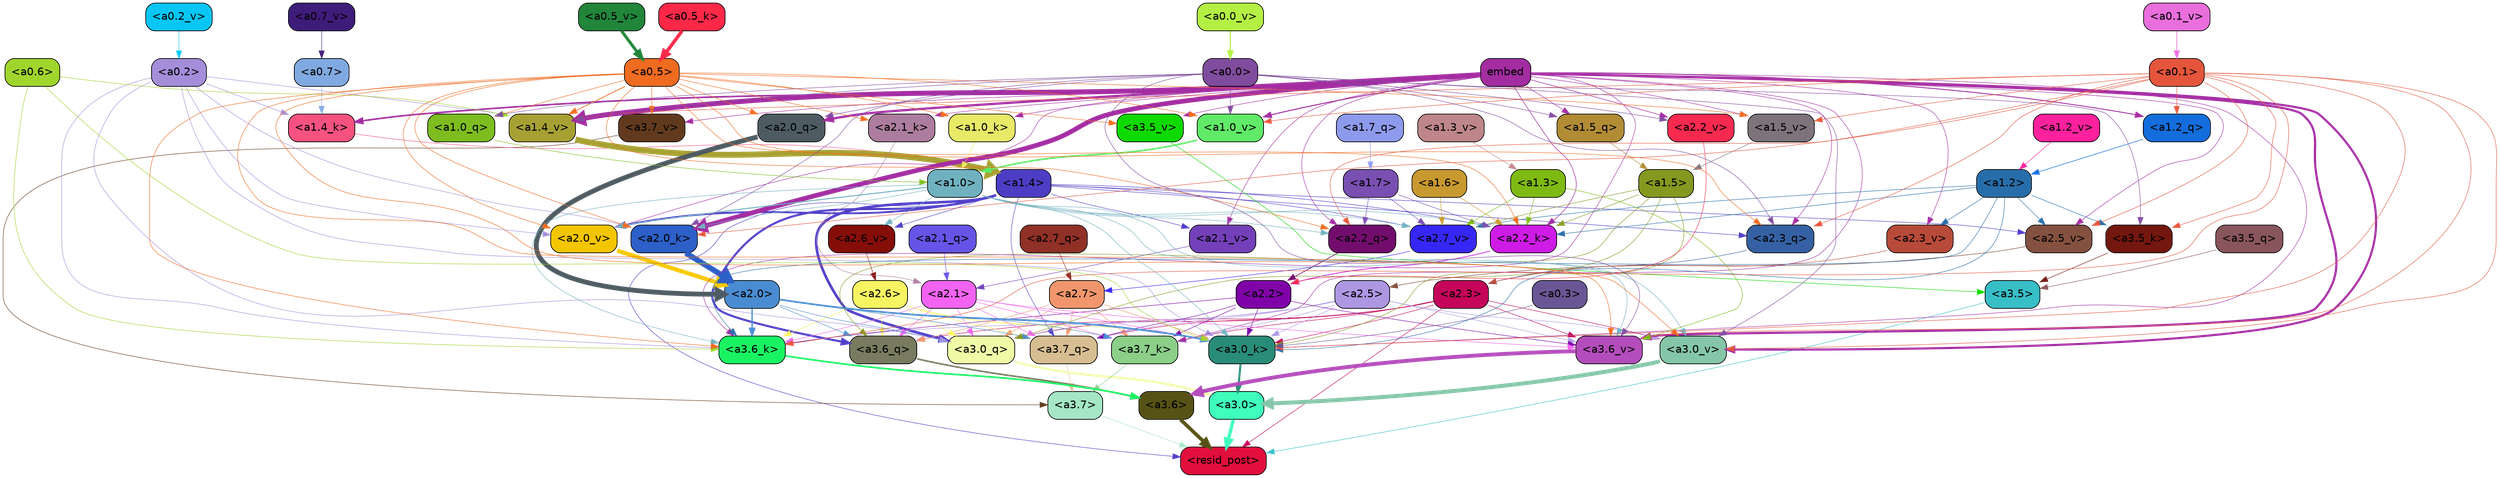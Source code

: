 strict digraph "" {
	graph [bgcolor=transparent,
		layout=dot,
		overlap=false,
		splines=true
	];
	"<a3.7>"	[color=black,
		fillcolor="#a5e6c4",
		fontname=Helvetica,
		shape=box,
		style="filled, rounded"];
	"<resid_post>"	[color=black,
		fillcolor="#e20e3c",
		fontname=Helvetica,
		shape=box,
		style="filled, rounded"];
	"<a3.7>" -> "<resid_post>"	[color="#a5e6c4",
		penwidth=0.6];
	"<a3.6>"	[color=black,
		fillcolor="#565215",
		fontname=Helvetica,
		shape=box,
		style="filled, rounded"];
	"<a3.6>" -> "<resid_post>"	[color="#565215",
		penwidth=4.646730065345764];
	"<a3.5>"	[color=black,
		fillcolor="#38bec6",
		fontname=Helvetica,
		shape=box,
		style="filled, rounded"];
	"<a3.5>" -> "<resid_post>"	[color="#38bec6",
		penwidth=0.6];
	"<a3.0>"	[color=black,
		fillcolor="#3ffebc",
		fontname=Helvetica,
		shape=box,
		style="filled, rounded"];
	"<a3.0>" -> "<resid_post>"	[color="#3ffebc",
		penwidth=4.323132634162903];
	"<a2.3>"	[color=black,
		fillcolor="#c50559",
		fontname=Helvetica,
		shape=box,
		style="filled, rounded"];
	"<a2.3>" -> "<resid_post>"	[color="#c50559",
		penwidth=0.6];
	"<a3.7_q>"	[color=black,
		fillcolor="#d7be92",
		fontname=Helvetica,
		shape=box,
		style="filled, rounded"];
	"<a2.3>" -> "<a3.7_q>"	[color="#c50559",
		penwidth=0.6];
	"<a3.6_q>"	[color=black,
		fillcolor="#787b5f",
		fontname=Helvetica,
		shape=box,
		style="filled, rounded"];
	"<a2.3>" -> "<a3.6_q>"	[color="#c50559",
		penwidth=0.6];
	"<a3.0_q>"	[color=black,
		fillcolor="#effaa6",
		fontname=Helvetica,
		shape=box,
		style="filled, rounded"];
	"<a2.3>" -> "<a3.0_q>"	[color="#c50559",
		penwidth=0.6];
	"<a3.7_k>"	[color=black,
		fillcolor="#8bcf89",
		fontname=Helvetica,
		shape=box,
		style="filled, rounded"];
	"<a2.3>" -> "<a3.7_k>"	[color="#c50559",
		penwidth=0.6];
	"<a3.0_k>"	[color=black,
		fillcolor="#298c78",
		fontname=Helvetica,
		shape=box,
		style="filled, rounded"];
	"<a2.3>" -> "<a3.0_k>"	[color="#c50559",
		penwidth=0.6];
	"<a3.6_v>"	[color=black,
		fillcolor="#b34dbb",
		fontname=Helvetica,
		shape=box,
		style="filled, rounded"];
	"<a2.3>" -> "<a3.6_v>"	[color="#c50559",
		penwidth=0.6];
	"<a3.0_v>"	[color=black,
		fillcolor="#85c6a8",
		fontname=Helvetica,
		shape=box,
		style="filled, rounded"];
	"<a2.3>" -> "<a3.0_v>"	[color="#c50559",
		penwidth=0.6];
	"<a1.4>"	[color=black,
		fillcolor="#4d3dc5",
		fontname=Helvetica,
		shape=box,
		style="filled, rounded"];
	"<a1.4>" -> "<resid_post>"	[color="#4d3dc5",
		penwidth=0.6];
	"<a1.4>" -> "<a3.7_q>"	[color="#4d3dc5",
		penwidth=0.6];
	"<a1.4>" -> "<a3.6_q>"	[color="#4d3dc5",
		penwidth=2.700703263282776];
	"<a1.4>" -> "<a3.0_q>"	[color="#4d3dc5",
		penwidth=3.34255850315094];
	"<a2.3_q>"	[color=black,
		fillcolor="#3561a4",
		fontname=Helvetica,
		shape=box,
		style="filled, rounded"];
	"<a1.4>" -> "<a2.3_q>"	[color="#4d3dc5",
		penwidth=0.6];
	"<a2.2_k>"	[color=black,
		fillcolor="#ce1be6",
		fontname=Helvetica,
		shape=box,
		style="filled, rounded"];
	"<a1.4>" -> "<a2.2_k>"	[color="#4d3dc5",
		penwidth=0.6];
	"<a2.7_v>"	[color=black,
		fillcolor="#3727f4",
		fontname=Helvetica,
		shape=box,
		style="filled, rounded"];
	"<a1.4>" -> "<a2.7_v>"	[color="#4d3dc5",
		penwidth=0.6];
	"<a2.6_v>"	[color=black,
		fillcolor="#850e09",
		fontname=Helvetica,
		shape=box,
		style="filled, rounded"];
	"<a1.4>" -> "<a2.6_v>"	[color="#4d3dc5",
		penwidth=0.6];
	"<a2.5_v>"	[color=black,
		fillcolor="#845140",
		fontname=Helvetica,
		shape=box,
		style="filled, rounded"];
	"<a1.4>" -> "<a2.5_v>"	[color="#4d3dc5",
		penwidth=0.6];
	"<a2.1_v>"	[color=black,
		fillcolor="#7340b9",
		fontname=Helvetica,
		shape=box,
		style="filled, rounded"];
	"<a1.4>" -> "<a2.1_v>"	[color="#4d3dc5",
		penwidth=0.6];
	"<a2.0_v>"	[color=black,
		fillcolor="#f4c601",
		fontname=Helvetica,
		shape=box,
		style="filled, rounded"];
	"<a1.4>" -> "<a2.0_v>"	[color="#4d3dc5",
		penwidth=2.387977123260498];
	"<a3.7_q>" -> "<a3.7>"	[color="#d7be92",
		penwidth=0.6];
	"<a3.6_q>" -> "<a3.6>"	[color="#787b5f",
		penwidth=2.03758105635643];
	"<a3.5_q>"	[color=black,
		fillcolor="#89555c",
		fontname=Helvetica,
		shape=box,
		style="filled, rounded"];
	"<a3.5_q>" -> "<a3.5>"	[color="#89555c",
		penwidth=0.6];
	"<a3.0_q>" -> "<a3.0>"	[color="#effaa6",
		penwidth=2.8638100624084473];
	"<a3.7_k>" -> "<a3.7>"	[color="#8bcf89",
		penwidth=0.6];
	"<a3.6_k>"	[color=black,
		fillcolor="#19f362",
		fontname=Helvetica,
		shape=box,
		style="filled, rounded"];
	"<a3.6_k>" -> "<a3.6>"	[color="#19f362",
		penwidth=2.174198240041733];
	"<a3.5_k>"	[color=black,
		fillcolor="#73170f",
		fontname=Helvetica,
		shape=box,
		style="filled, rounded"];
	"<a3.5_k>" -> "<a3.5>"	[color="#73170f",
		penwidth=0.6];
	"<a3.0_k>" -> "<a3.0>"	[color="#298c78",
		penwidth=2.6274144649505615];
	"<a3.7_v>"	[color=black,
		fillcolor="#613a1e",
		fontname=Helvetica,
		shape=box,
		style="filled, rounded"];
	"<a3.7_v>" -> "<a3.7>"	[color="#613a1e",
		penwidth=0.6];
	"<a3.6_v>" -> "<a3.6>"	[color="#b34dbb",
		penwidth=5.002329230308533];
	"<a3.5_v>"	[color=black,
		fillcolor="#0fda00",
		fontname=Helvetica,
		shape=box,
		style="filled, rounded"];
	"<a3.5_v>" -> "<a3.5>"	[color="#0fda00",
		penwidth=0.6];
	"<a3.0_v>" -> "<a3.0>"	[color="#85c6a8",
		penwidth=5.188832879066467];
	"<a2.7>"	[color=black,
		fillcolor="#f1966c",
		fontname=Helvetica,
		shape=box,
		style="filled, rounded"];
	"<a2.7>" -> "<a3.7_q>"	[color="#f1966c",
		penwidth=0.6];
	"<a2.7>" -> "<a3.6_q>"	[color="#f1966c",
		penwidth=0.6];
	"<a2.7>" -> "<a3.0_q>"	[color="#f1966c",
		penwidth=0.6];
	"<a2.7>" -> "<a3.7_k>"	[color="#f1966c",
		penwidth=0.6];
	"<a2.7>" -> "<a3.0_k>"	[color="#f1966c",
		penwidth=0.6];
	"<a2.6>"	[color=black,
		fillcolor="#f7f461",
		fontname=Helvetica,
		shape=box,
		style="filled, rounded"];
	"<a2.6>" -> "<a3.7_q>"	[color="#f7f461",
		penwidth=0.6];
	"<a2.6>" -> "<a3.6_q>"	[color="#f7f461",
		penwidth=0.6];
	"<a2.6>" -> "<a3.0_q>"	[color="#f7f461",
		penwidth=0.6];
	"<a2.6>" -> "<a3.7_k>"	[color="#f7f461",
		penwidth=0.6];
	"<a2.6>" -> "<a3.6_k>"	[color="#f7f461",
		penwidth=0.6];
	"<a2.6>" -> "<a3.0_k>"	[color="#f7f461",
		penwidth=0.6];
	"<a2.5>"	[color=black,
		fillcolor="#ad97e3",
		fontname=Helvetica,
		shape=box,
		style="filled, rounded"];
	"<a2.5>" -> "<a3.7_q>"	[color="#ad97e3",
		penwidth=0.6];
	"<a2.5>" -> "<a3.0_q>"	[color="#ad97e3",
		penwidth=0.6];
	"<a2.5>" -> "<a3.7_k>"	[color="#ad97e3",
		penwidth=0.6];
	"<a2.5>" -> "<a3.6_k>"	[color="#ad97e3",
		penwidth=0.6];
	"<a2.5>" -> "<a3.0_k>"	[color="#ad97e3",
		penwidth=0.6];
	"<a2.5>" -> "<a3.6_v>"	[color="#ad97e3",
		penwidth=0.6];
	"<a2.5>" -> "<a3.0_v>"	[color="#ad97e3",
		penwidth=0.6];
	"<a2.2>"	[color=black,
		fillcolor="#7f02a8",
		fontname=Helvetica,
		shape=box,
		style="filled, rounded"];
	"<a2.2>" -> "<a3.7_q>"	[color="#7f02a8",
		penwidth=0.6];
	"<a2.2>" -> "<a3.7_k>"	[color="#7f02a8",
		penwidth=0.6];
	"<a2.2>" -> "<a3.6_k>"	[color="#7f02a8",
		penwidth=0.6];
	"<a2.2>" -> "<a3.0_k>"	[color="#7f02a8",
		penwidth=0.6];
	"<a2.2>" -> "<a3.6_v>"	[color="#7f02a8",
		penwidth=0.6];
	"<a2.1>"	[color=black,
		fillcolor="#f163f0",
		fontname=Helvetica,
		shape=box,
		style="filled, rounded"];
	"<a2.1>" -> "<a3.7_q>"	[color="#f163f0",
		penwidth=0.6];
	"<a2.1>" -> "<a3.6_q>"	[color="#f163f0",
		penwidth=0.6];
	"<a2.1>" -> "<a3.0_q>"	[color="#f163f0",
		penwidth=0.6];
	"<a2.1>" -> "<a3.7_k>"	[color="#f163f0",
		penwidth=0.6];
	"<a2.1>" -> "<a3.6_k>"	[color="#f163f0",
		penwidth=0.6];
	"<a2.1>" -> "<a3.0_k>"	[color="#f163f0",
		penwidth=0.6];
	"<a2.1>" -> "<a3.6_v>"	[color="#f163f0",
		penwidth=0.6];
	"<a2.0>"	[color=black,
		fillcolor="#4a8cd1",
		fontname=Helvetica,
		shape=box,
		style="filled, rounded"];
	"<a2.0>" -> "<a3.7_q>"	[color="#4a8cd1",
		penwidth=0.6];
	"<a2.0>" -> "<a3.6_q>"	[color="#4a8cd1",
		penwidth=0.6];
	"<a2.0>" -> "<a3.0_q>"	[color="#4a8cd1",
		penwidth=0.6];
	"<a2.0>" -> "<a3.7_k>"	[color="#4a8cd1",
		penwidth=0.6];
	"<a2.0>" -> "<a3.6_k>"	[color="#4a8cd1",
		penwidth=1.6454488784074783];
	"<a2.0>" -> "<a3.0_k>"	[color="#4a8cd1",
		penwidth=2.2218968719244003];
	"<a1.5>"	[color=black,
		fillcolor="#85981f",
		fontname=Helvetica,
		shape=box,
		style="filled, rounded"];
	"<a1.5>" -> "<a3.6_q>"	[color="#85981f",
		penwidth=0.6];
	"<a1.5>" -> "<a3.0_q>"	[color="#85981f",
		penwidth=0.6];
	"<a1.5>" -> "<a3.0_k>"	[color="#85981f",
		penwidth=0.6];
	"<a1.5>" -> "<a2.2_k>"	[color="#85981f",
		penwidth=0.6];
	"<a1.5>" -> "<a2.7_v>"	[color="#85981f",
		penwidth=0.6];
	"<a0.2>"	[color=black,
		fillcolor="#a48eda",
		fontname=Helvetica,
		shape=box,
		style="filled, rounded"];
	"<a0.2>" -> "<a3.0_q>"	[color="#a48eda",
		penwidth=0.6];
	"<a0.2>" -> "<a3.6_k>"	[color="#a48eda",
		penwidth=0.6];
	"<a0.2>" -> "<a3.0_k>"	[color="#a48eda",
		penwidth=0.6];
	"<a2.0_k>"	[color=black,
		fillcolor="#2c5fc7",
		fontname=Helvetica,
		shape=box,
		style="filled, rounded"];
	"<a0.2>" -> "<a2.0_k>"	[color="#a48eda",
		penwidth=0.6];
	"<a0.2>" -> "<a2.0_v>"	[color="#a48eda",
		penwidth=0.6];
	"<a1.4_k>"	[color=black,
		fillcolor="#f65280",
		fontname=Helvetica,
		shape=box,
		style="filled, rounded"];
	"<a0.2>" -> "<a1.4_k>"	[color="#a48eda",
		penwidth=0.6];
	"<a1.4_v>"	[color=black,
		fillcolor="#a7a133",
		fontname=Helvetica,
		shape=box,
		style="filled, rounded"];
	"<a0.2>" -> "<a1.4_v>"	[color="#a48eda",
		penwidth=0.6];
	embed	[color=black,
		fillcolor="#a32ca1",
		fontname=Helvetica,
		shape=box,
		style="filled, rounded"];
	embed -> "<a3.7_k>"	[color="#a32ca1",
		penwidth=0.6];
	embed -> "<a3.6_k>"	[color="#a32ca1",
		penwidth=0.6];
	embed -> "<a3.0_k>"	[color="#a32ca1",
		penwidth=0.6];
	embed -> "<a3.7_v>"	[color="#a32ca1",
		penwidth=0.6];
	embed -> "<a3.6_v>"	[color="#a32ca1",
		penwidth=2.8301228284835815];
	embed -> "<a3.5_v>"	[color="#a32ca1",
		penwidth=0.6];
	embed -> "<a3.0_v>"	[color="#a32ca1",
		penwidth=2.7660785913467407];
	embed -> "<a2.3_q>"	[color="#a32ca1",
		penwidth=0.6];
	"<a2.2_q>"	[color=black,
		fillcolor="#730d6d",
		fontname=Helvetica,
		shape=box,
		style="filled, rounded"];
	embed -> "<a2.2_q>"	[color="#a32ca1",
		penwidth=0.6];
	"<a2.0_q>"	[color=black,
		fillcolor="#4e5b62",
		fontname=Helvetica,
		shape=box,
		style="filled, rounded"];
	embed -> "<a2.0_q>"	[color="#a32ca1",
		penwidth=2.918822765350342];
	embed -> "<a2.2_k>"	[color="#a32ca1",
		penwidth=0.7099294662475586];
	"<a2.1_k>"	[color=black,
		fillcolor="#ac7d9e",
		fontname=Helvetica,
		shape=box,
		style="filled, rounded"];
	embed -> "<a2.1_k>"	[color="#a32ca1",
		penwidth=0.6];
	embed -> "<a2.0_k>"	[color="#a32ca1",
		penwidth=6.075345039367676];
	embed -> "<a2.5_v>"	[color="#a32ca1",
		penwidth=0.6];
	"<a2.3_v>"	[color=black,
		fillcolor="#b84a39",
		fontname=Helvetica,
		shape=box,
		style="filled, rounded"];
	embed -> "<a2.3_v>"	[color="#a32ca1",
		penwidth=0.6];
	"<a2.2_v>"	[color=black,
		fillcolor="#f6294f",
		fontname=Helvetica,
		shape=box,
		style="filled, rounded"];
	embed -> "<a2.2_v>"	[color="#a32ca1",
		penwidth=0.6909599304199219];
	embed -> "<a2.1_v>"	[color="#a32ca1",
		penwidth=0.6];
	embed -> "<a2.0_v>"	[color="#a32ca1",
		penwidth=0.6];
	"<a1.5_q>"	[color=black,
		fillcolor="#b28c35",
		fontname=Helvetica,
		shape=box,
		style="filled, rounded"];
	embed -> "<a1.5_q>"	[color="#a32ca1",
		penwidth=0.6];
	"<a1.2_q>"	[color=black,
		fillcolor="#136ddc",
		fontname=Helvetica,
		shape=box,
		style="filled, rounded"];
	embed -> "<a1.2_q>"	[color="#a32ca1",
		penwidth=1.1075286865234375];
	embed -> "<a1.4_k>"	[color="#a32ca1",
		penwidth=2.043105125427246];
	"<a1.0_k>"	[color=black,
		fillcolor="#e8e967",
		fontname=Helvetica,
		shape=box,
		style="filled, rounded"];
	embed -> "<a1.0_k>"	[color="#a32ca1",
		penwidth=0.6];
	"<a1.5_v>"	[color=black,
		fillcolor="#7c747a",
		fontname=Helvetica,
		shape=box,
		style="filled, rounded"];
	embed -> "<a1.5_v>"	[color="#a32ca1",
		penwidth=0.6];
	embed -> "<a1.4_v>"	[color="#a32ca1",
		penwidth=6.46385931968689];
	"<a1.0_v>"	[color=black,
		fillcolor="#60ea67",
		fontname=Helvetica,
		shape=box,
		style="filled, rounded"];
	embed -> "<a1.0_v>"	[color="#a32ca1",
		penwidth=1.273291826248169];
	"<a1.2>"	[color=black,
		fillcolor="#276da9",
		fontname=Helvetica,
		shape=box,
		style="filled, rounded"];
	"<a1.2>" -> "<a3.6_k>"	[color="#276da9",
		penwidth=0.6];
	"<a1.2>" -> "<a3.5_k>"	[color="#276da9",
		penwidth=0.6];
	"<a1.2>" -> "<a3.0_k>"	[color="#276da9",
		penwidth=0.6];
	"<a1.2>" -> "<a2.2_k>"	[color="#276da9",
		penwidth=0.6];
	"<a1.2>" -> "<a2.7_v>"	[color="#276da9",
		penwidth=0.6];
	"<a1.2>" -> "<a2.5_v>"	[color="#276da9",
		penwidth=0.6];
	"<a1.2>" -> "<a2.3_v>"	[color="#276da9",
		penwidth=0.6];
	"<a1.0>"	[color=black,
		fillcolor="#70b1c0",
		fontname=Helvetica,
		shape=box,
		style="filled, rounded"];
	"<a1.0>" -> "<a3.6_k>"	[color="#70b1c0",
		penwidth=0.6];
	"<a1.0>" -> "<a3.0_k>"	[color="#70b1c0",
		penwidth=0.6];
	"<a1.0>" -> "<a3.6_v>"	[color="#70b1c0",
		penwidth=0.6];
	"<a1.0>" -> "<a3.0_v>"	[color="#70b1c0",
		penwidth=0.6];
	"<a1.0>" -> "<a2.2_q>"	[color="#70b1c0",
		penwidth=0.6];
	"<a1.0>" -> "<a2.2_k>"	[color="#70b1c0",
		penwidth=0.6];
	"<a1.0>" -> "<a2.0_k>"	[color="#70b1c0",
		penwidth=0.6];
	"<a1.0>" -> "<a2.7_v>"	[color="#70b1c0",
		penwidth=0.6];
	"<a1.0>" -> "<a2.6_v>"	[color="#70b1c0",
		penwidth=0.6];
	"<a1.0>" -> "<a2.0_v>"	[color="#70b1c0",
		penwidth=1.2435333728790283];
	"<a0.6>"	[color=black,
		fillcolor="#a0d52c",
		fontname=Helvetica,
		shape=box,
		style="filled, rounded"];
	"<a0.6>" -> "<a3.6_k>"	[color="#a0d52c",
		penwidth=0.6];
	"<a0.6>" -> "<a3.0_k>"	[color="#a0d52c",
		penwidth=0.6];
	"<a0.6>" -> "<a1.4_v>"	[color="#a0d52c",
		penwidth=0.6];
	"<a0.5>"	[color=black,
		fillcolor="#ef6b1f",
		fontname=Helvetica,
		shape=box,
		style="filled, rounded"];
	"<a0.5>" -> "<a3.6_k>"	[color="#ef6b1f",
		penwidth=0.6];
	"<a0.5>" -> "<a3.7_v>"	[color="#ef6b1f",
		penwidth=0.6];
	"<a0.5>" -> "<a3.6_v>"	[color="#ef6b1f",
		penwidth=0.6];
	"<a0.5>" -> "<a3.5_v>"	[color="#ef6b1f",
		penwidth=0.6];
	"<a0.5>" -> "<a3.0_v>"	[color="#ef6b1f",
		penwidth=0.6124261617660522];
	"<a0.5>" -> "<a2.3_q>"	[color="#ef6b1f",
		penwidth=0.6];
	"<a0.5>" -> "<a2.2_q>"	[color="#ef6b1f",
		penwidth=0.6];
	"<a0.5>" -> "<a2.0_q>"	[color="#ef6b1f",
		penwidth=0.6];
	"<a0.5>" -> "<a2.2_k>"	[color="#ef6b1f",
		penwidth=0.6];
	"<a0.5>" -> "<a2.1_k>"	[color="#ef6b1f",
		penwidth=0.6];
	"<a0.5>" -> "<a2.0_k>"	[color="#ef6b1f",
		penwidth=0.6112704277038574];
	"<a0.5>" -> "<a2.0_v>"	[color="#ef6b1f",
		penwidth=0.6];
	"<a1.0_q>"	[color=black,
		fillcolor="#7dbd1f",
		fontname=Helvetica,
		shape=box,
		style="filled, rounded"];
	"<a0.5>" -> "<a1.0_q>"	[color="#ef6b1f",
		penwidth=0.6];
	"<a0.5>" -> "<a1.0_k>"	[color="#ef6b1f",
		penwidth=0.6];
	"<a0.5>" -> "<a1.5_v>"	[color="#ef6b1f",
		penwidth=0.6];
	"<a0.5>" -> "<a1.4_v>"	[color="#ef6b1f",
		penwidth=0.9145197868347168];
	"<a0.5>" -> "<a1.0_v>"	[color="#ef6b1f",
		penwidth=0.6];
	"<a0.1>"	[color=black,
		fillcolor="#e4553b",
		fontname=Helvetica,
		shape=box,
		style="filled, rounded"];
	"<a0.1>" -> "<a3.6_k>"	[color="#e4553b",
		penwidth=0.6];
	"<a0.1>" -> "<a3.5_k>"	[color="#e4553b",
		penwidth=0.6];
	"<a0.1>" -> "<a3.0_k>"	[color="#e4553b",
		penwidth=0.6];
	"<a0.1>" -> "<a3.6_v>"	[color="#e4553b",
		penwidth=0.6];
	"<a0.1>" -> "<a3.0_v>"	[color="#e4553b",
		penwidth=0.6];
	"<a0.1>" -> "<a2.3_q>"	[color="#e4553b",
		penwidth=0.6];
	"<a0.1>" -> "<a2.2_q>"	[color="#e4553b",
		penwidth=0.6];
	"<a0.1>" -> "<a2.0_k>"	[color="#e4553b",
		penwidth=0.6];
	"<a0.1>" -> "<a2.5_v>"	[color="#e4553b",
		penwidth=0.6];
	"<a0.1>" -> "<a1.2_q>"	[color="#e4553b",
		penwidth=0.6];
	"<a0.1>" -> "<a1.5_v>"	[color="#e4553b",
		penwidth=0.6];
	"<a0.1>" -> "<a1.4_v>"	[color="#e4553b",
		penwidth=0.6];
	"<a0.1>" -> "<a1.0_v>"	[color="#e4553b",
		penwidth=0.6];
	"<a0.0>"	[color=black,
		fillcolor="#804c9e",
		fontname=Helvetica,
		shape=box,
		style="filled, rounded"];
	"<a0.0>" -> "<a3.5_k>"	[color="#804c9e",
		penwidth=0.6];
	"<a0.0>" -> "<a3.6_v>"	[color="#804c9e",
		penwidth=0.6];
	"<a0.0>" -> "<a3.0_v>"	[color="#804c9e",
		penwidth=0.6];
	"<a0.0>" -> "<a2.3_q>"	[color="#804c9e",
		penwidth=0.6];
	"<a0.0>" -> "<a2.0_q>"	[color="#804c9e",
		penwidth=0.6];
	"<a0.0>" -> "<a2.0_k>"	[color="#804c9e",
		penwidth=0.6];
	"<a0.0>" -> "<a2.2_v>"	[color="#804c9e",
		penwidth=0.6];
	"<a0.0>" -> "<a1.5_q>"	[color="#804c9e",
		penwidth=0.6];
	"<a0.0>" -> "<a1.0_q>"	[color="#804c9e",
		penwidth=0.6];
	"<a0.0>" -> "<a1.4_v>"	[color="#804c9e",
		penwidth=0.6];
	"<a0.0>" -> "<a1.0_v>"	[color="#804c9e",
		penwidth=0.6];
	"<a0.3>"	[color=black,
		fillcolor="#6a5694",
		fontname=Helvetica,
		shape=box,
		style="filled, rounded"];
	"<a0.3>" -> "<a3.0_k>"	[color="#6a5694",
		penwidth=0.6];
	"<a1.3>"	[color=black,
		fillcolor="#7eba13",
		fontname=Helvetica,
		shape=box,
		style="filled, rounded"];
	"<a1.3>" -> "<a3.6_v>"	[color="#7eba13",
		penwidth=0.6];
	"<a1.3>" -> "<a2.2_k>"	[color="#7eba13",
		penwidth=0.6];
	"<a1.3>" -> "<a2.7_v>"	[color="#7eba13",
		penwidth=0.6];
	"<a2.7_q>"	[color=black,
		fillcolor="#903026",
		fontname=Helvetica,
		shape=box,
		style="filled, rounded"];
	"<a2.7_q>" -> "<a2.7>"	[color="#903026",
		penwidth=0.6];
	"<a2.3_q>" -> "<a2.3>"	[color="#3561a4",
		penwidth=0.6];
	"<a2.2_q>" -> "<a2.2>"	[color="#730d6d",
		penwidth=0.8114519119262695];
	"<a2.1_q>"	[color=black,
		fillcolor="#6654e6",
		fontname=Helvetica,
		shape=box,
		style="filled, rounded"];
	"<a2.1_q>" -> "<a2.1>"	[color="#6654e6",
		penwidth=0.6];
	"<a2.0_q>" -> "<a2.0>"	[color="#4e5b62",
		penwidth=6.2323237657547];
	"<a2.2_k>" -> "<a2.2>"	[color="#ce1be6",
		penwidth=0.9331893920898438];
	"<a2.1_k>" -> "<a2.1>"	[color="#ac7d9e",
		penwidth=0.6];
	"<a2.0_k>" -> "<a2.0>"	[color="#2c5fc7",
		penwidth=7.158664226531982];
	"<a2.7_v>" -> "<a2.7>"	[color="#3727f4",
		penwidth=0.6];
	"<a2.6_v>" -> "<a2.6>"	[color="#850e09",
		penwidth=0.6];
	"<a2.5_v>" -> "<a2.5>"	[color="#845140",
		penwidth=0.6657319068908691];
	"<a2.3_v>" -> "<a2.3>"	[color="#b84a39",
		penwidth=0.6];
	"<a2.2_v>" -> "<a2.2>"	[color="#f6294f",
		penwidth=0.6];
	"<a2.1_v>" -> "<a2.1>"	[color="#7340b9",
		penwidth=0.6];
	"<a2.0_v>" -> "<a2.0>"	[color="#f4c601",
		penwidth=5.380099236965179];
	"<a1.7>"	[color=black,
		fillcolor="#7a4fb2",
		fontname=Helvetica,
		shape=box,
		style="filled, rounded"];
	"<a1.7>" -> "<a2.2_q>"	[color="#7a4fb2",
		penwidth=0.6];
	"<a1.7>" -> "<a2.2_k>"	[color="#7a4fb2",
		penwidth=0.6];
	"<a1.7>" -> "<a2.7_v>"	[color="#7a4fb2",
		penwidth=0.6];
	"<a1.6>"	[color=black,
		fillcolor="#c8992f",
		fontname=Helvetica,
		shape=box,
		style="filled, rounded"];
	"<a1.6>" -> "<a2.2_k>"	[color="#c8992f",
		penwidth=0.6];
	"<a1.6>" -> "<a2.7_v>"	[color="#c8992f",
		penwidth=0.6];
	"<a1.7_q>"	[color=black,
		fillcolor="#8e9aec",
		fontname=Helvetica,
		shape=box,
		style="filled, rounded"];
	"<a1.7_q>" -> "<a1.7>"	[color="#8e9aec",
		penwidth=0.6];
	"<a1.5_q>" -> "<a1.5>"	[color="#b28c35",
		penwidth=0.6];
	"<a1.2_q>" -> "<a1.2>"	[color="#136ddc",
		penwidth=0.6965713500976562];
	"<a1.0_q>" -> "<a1.0>"	[color="#7dbd1f",
		penwidth=0.6];
	"<a1.4_k>" -> "<a1.4>"	[color="#f65280",
		penwidth=0.6];
	"<a1.0_k>" -> "<a1.0>"	[color="#e8e967",
		penwidth=0.6];
	"<a1.5_v>" -> "<a1.5>"	[color="#7c747a",
		penwidth=0.6];
	"<a1.4_v>" -> "<a1.4>"	[color="#a7a133",
		penwidth=7.649995803833008];
	"<a1.3_v>"	[color=black,
		fillcolor="#be868b",
		fontname=Helvetica,
		shape=box,
		style="filled, rounded"];
	"<a1.3_v>" -> "<a1.3>"	[color="#be868b",
		penwidth=0.6];
	"<a1.2_v>"	[color=black,
		fillcolor="#fe219d",
		fontname=Helvetica,
		shape=box,
		style="filled, rounded"];
	"<a1.2_v>" -> "<a1.2>"	[color="#fe219d",
		penwidth=0.6];
	"<a1.0_v>" -> "<a1.0>"	[color="#60ea67",
		penwidth=2.050852060317993];
	"<a0.7>"	[color=black,
		fillcolor="#80a9e1",
		fontname=Helvetica,
		shape=box,
		style="filled, rounded"];
	"<a0.7>" -> "<a1.4_k>"	[color="#80a9e1",
		penwidth=0.6];
	"<a0.5_k>"	[color=black,
		fillcolor="#fb2848",
		fontname=Helvetica,
		shape=box,
		style="filled, rounded"];
	"<a0.5_k>" -> "<a0.5>"	[color="#fb2848",
		penwidth=4.382697105407715];
	"<a0.7_v>"	[color=black,
		fillcolor="#3e1c7a",
		fontname=Helvetica,
		shape=box,
		style="filled, rounded"];
	"<a0.7_v>" -> "<a0.7>"	[color="#3e1c7a",
		penwidth=0.6];
	"<a0.5_v>"	[color=black,
		fillcolor="#21853a",
		fontname=Helvetica,
		shape=box,
		style="filled, rounded"];
	"<a0.5_v>" -> "<a0.5>"	[color="#21853a",
		penwidth=3.8846328258514404];
	"<a0.2_v>"	[color=black,
		fillcolor="#07c6f4",
		fontname=Helvetica,
		shape=box,
		style="filled, rounded"];
	"<a0.2_v>" -> "<a0.2>"	[color="#07c6f4",
		penwidth=0.6];
	"<a0.1_v>"	[color=black,
		fillcolor="#e96fdc",
		fontname=Helvetica,
		shape=box,
		style="filled, rounded"];
	"<a0.1_v>" -> "<a0.1>"	[color="#e96fdc",
		penwidth=0.8284716606140137];
	"<a0.0_v>"	[color=black,
		fillcolor="#b4ef44",
		fontname=Helvetica,
		shape=box,
		style="filled, rounded"];
	"<a0.0_v>" -> "<a0.0>"	[color="#b4ef44",
		penwidth=1.44976806640625];
}
